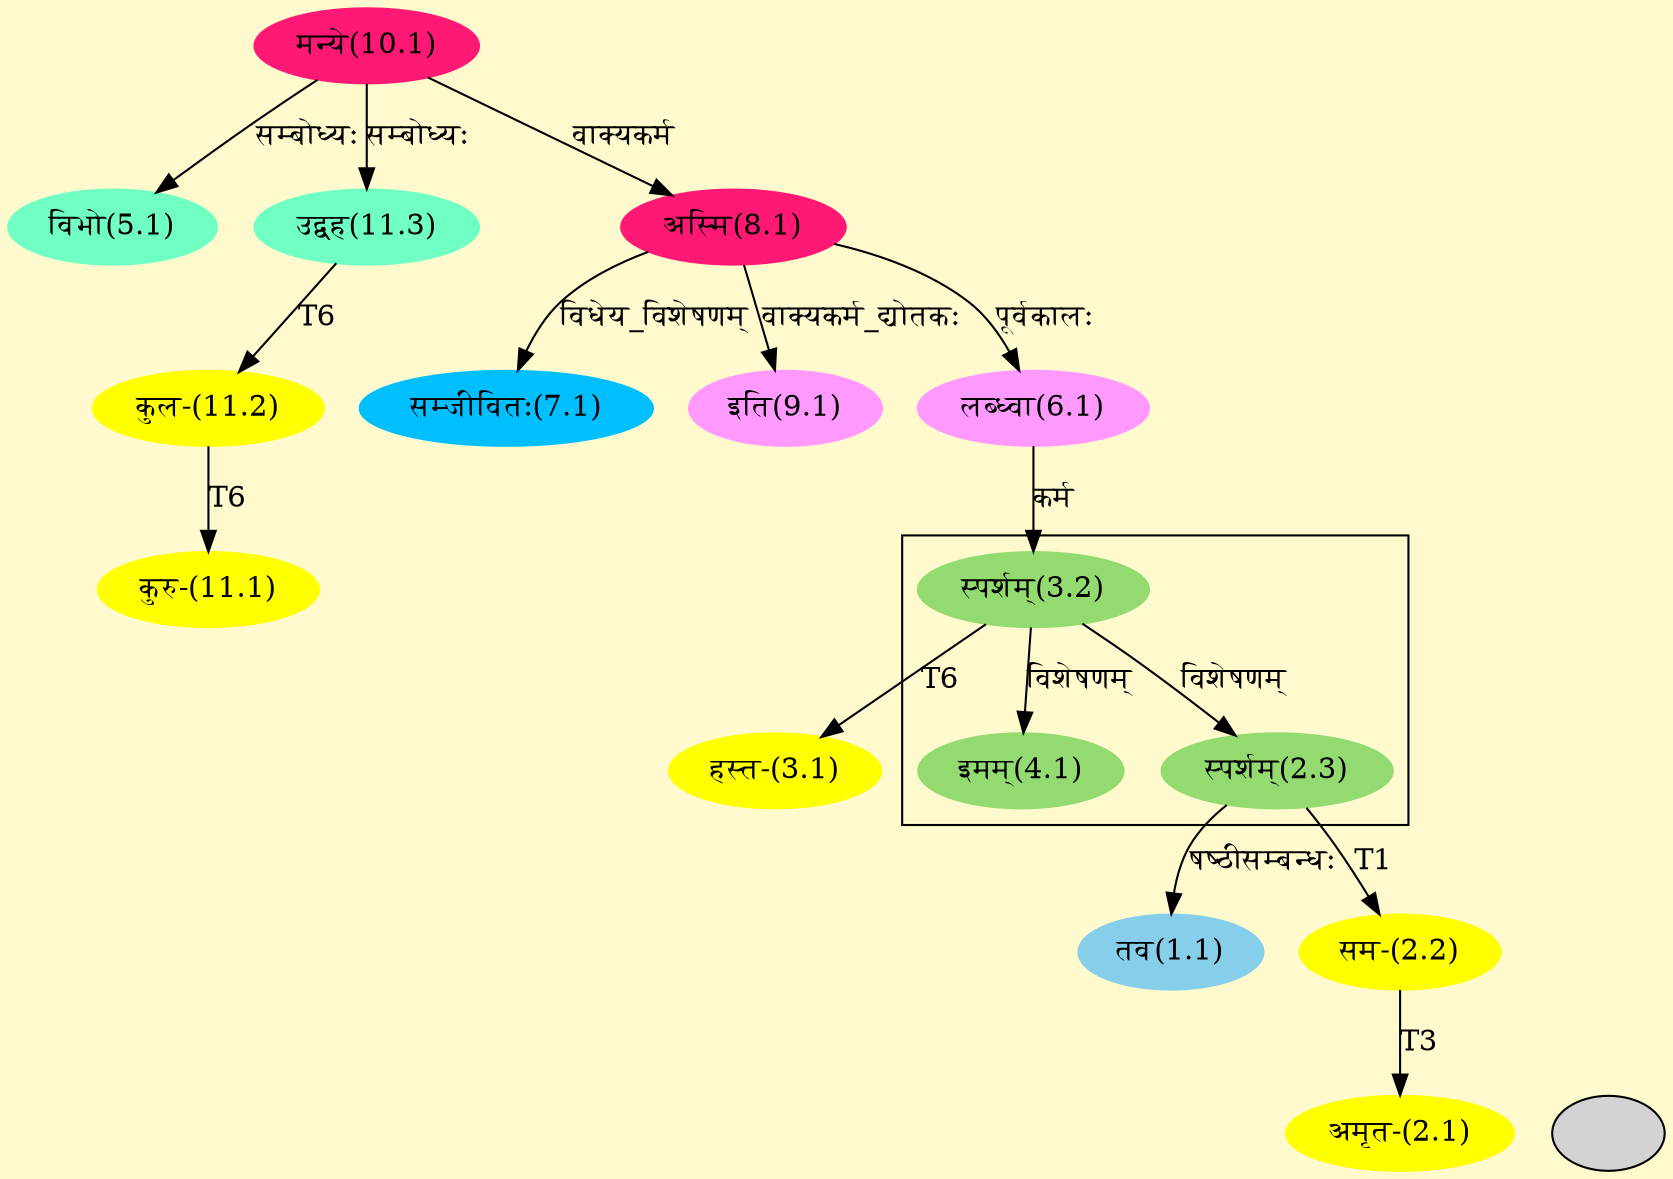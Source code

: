 digraph G{
rankdir=BT;
 compound=true;
 bgcolor="lemonchiffon1";

subgraph cluster_1{
Node2_3 [style=filled, color="#93DB70" label = "स्पर्शम्(2.3)"]
Node3_2 [style=filled, color="#93DB70" label = "स्पर्शम्(3.2)"]
Node4_1 [style=filled, color="#93DB70" label = "इमम्(4.1)"]

}
Node1_1 [style=filled, color="#87CEEB" label = "तव(1.1)"]
Node2_3 [style=filled, color="#93DB70" label = "स्पर्शम्(2.3)"]
Node2_1 [style=filled, color="#FFFF00" label = "अमृत-(2.1)"]
Node2_2 [style=filled, color="#FFFF00" label = "सम-(2.2)"]
Node3_1 [style=filled, color="#FFFF00" label = "हस्त-(3.1)"]
Node3_2 [style=filled, color="#93DB70" label = "स्पर्शम्(3.2)"]
Node6_1 [style=filled, color="#FF99FF" label = "लब्ध्वा(6.1)"]
Node5_1 [style=filled, color="#6FFFC3" label = "विभो(5.1)"]
Node10_1 [style=filled, color="#FF1975" label = "मन्ये(10.1)"]
Node8_1 [style=filled, color="#FF1975" label = "अस्मि(8.1)"]
Node7_1 [style=filled, color="#00BFFF" label = "सम्जीवितः(7.1)"]
Node9_1 [style=filled, color="#FF99FF" label = "इति(9.1)"]
Node0 [style=filled, color="" label = ""]
Node11_1 [style=filled, color="#FFFF00" label = "कुरु-(11.1)"]
Node11_2 [style=filled, color="#FFFF00" label = "कुल-(11.2)"]
Node11_3 [style=filled, color="#6FFFC3" label = "उद्वह(11.3)"]
/* Start of Relations section */

Node1_1 -> Node2_3 [  label="षष्ठीसम्बन्धः"  dir="back" ]
Node2_1 -> Node2_2 [  label="T3"  dir="back" ]
Node2_2 -> Node2_3 [  label="T1"  dir="back" ]
Node2_3 -> Node3_2 [  label="विशेषणम्"  dir="back" ]
Node3_1 -> Node3_2 [  label="T6"  dir="back" ]
Node3_2 -> Node6_1 [  label="कर्म"  dir="back" ]
Node4_1 -> Node3_2 [  label="विशेषणम्"  dir="back" ]
Node5_1 -> Node10_1 [  label="सम्बोध्यः"  dir="back" ]
Node6_1 -> Node8_1 [  label="पूर्वकालः"  dir="back" ]
Node7_1 -> Node8_1 [  label="विधेय_विशेषणम्"  dir="back" ]
Node8_1 -> Node10_1 [  label="वाक्यकर्म"  dir="back" ]
Node9_1 -> Node8_1 [  label="वाक्यकर्म_द्योतकः"  dir="back" ]
Node11_1 -> Node11_2 [  label="T6"  dir="back" ]
Node11_2 -> Node11_3 [  label="T6"  dir="back" ]
Node11_3 -> Node10_1 [  label="सम्बोध्यः"  dir="back" ]
}

